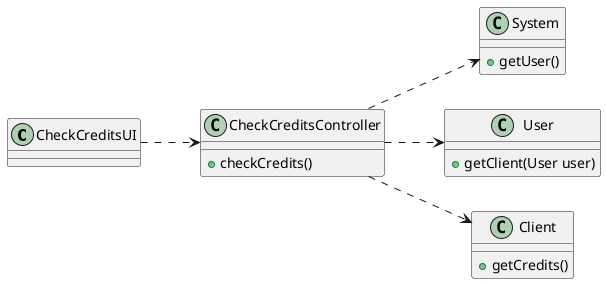 @startuml

left to right direction

class CheckCreditsUI {
}

class CheckCreditsController {
    +checkCredits()
}

class System {
    +getUser()
}

class User {
    +getClient(User user)
}

class Client {
    +getCredits()
}

CheckCreditsUI ..> CheckCreditsController
CheckCreditsController ..> System
CheckCreditsController ..> User
CheckCreditsController ..> Client

@enduml
